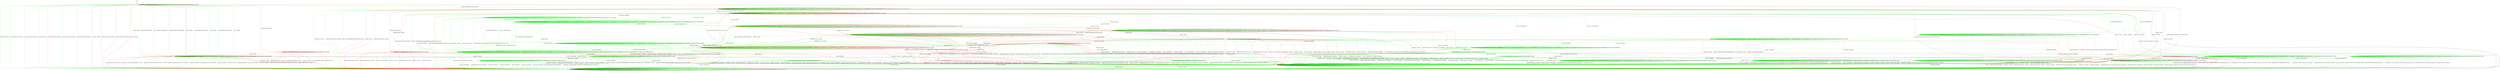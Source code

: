 digraph "" {
	graph ["Incoming time"=0.13871335983276367,
		"Outgoing time"=0.15601158142089844,
		Output="{'States': 36, 'Transitions': 837, 'Filename': '../results/ssh/DropBear-OpenSSH-msat-5.dot'}",
		Reference="{'States': 18, 'Transitions': 222, 'Filename': '../subjects/ssh/DropBear.dot'}",
		Solver=msat,
		Updated="{'States': 32, 'Transitions': 683, 'Filename': '../subjects/ssh/OpenSSH.dot'}",
		"f-measure"=0.15027624309392265,
		precision=0.09956076134699854,
		recall=0.3063063063063063
	];
	a -> a	[key=0,
		label="CH_REQUEST_PTY / CH_NONE"];
	a -> a	[key=1,
		label="CH_DATA / CH_NONE"];
	a -> a	[key=2,
		label="CH_CLOSE / CH_NONE"];
	a -> a	[key=3,
		label="CH_EOF / CH_NONE"];
	a -> a	[key=4,
		color=green,
		label="CH_WINDOW_ADJUST / CH_NONE"];
	a -> a	[key=5,
		color=green,
		label="CH_EXTENDED_DATA / CH_NONE"];
	a -> g	[key=0,
		color=green,
		label="REKEY / KEXINIT|KEX31+NEWKEYS|NO_RESP"];
	a -> h	[key=0,
		label="KEXINIT / KEXINIT"];
	a -> h	[key=1,
		color=green,
		label="SERVICE_REQUEST_AUTH / KEXINIT"];
	a -> h	[key=2,
		color=green,
		label="DEBUG / KEXINIT"];
	a -> h	[key=3,
		color=green,
		label="SERVICE_REQUEST_CONN / KEXINIT"];
	a -> h	[key=4,
		color=green,
		label="KEX30 / KEXINIT"];
	a -> h	[key=5,
		color=green,
		label="IGNORE / KEXINIT"];
	a -> h	[key=6,
		color=green,
		label="UNIMPLEMENTED / KEXINIT"];
	a -> h	[key=7,
		color=red,
		label="KEX30 / KEXINIT+UNIMPLEMENTED"];
	a -> h	[key=8,
		color=red,
		label="NEWKEYS / KEXINIT+UNIMPLEMENTED"];
	a -> j	[key=0,
		color=green,
		label="CH_OPEN / KEXINIT+DISCONNECT"];
	a -> j	[key=1,
		color=red,
		label="CH_OPEN / KEXINIT"];
	a -> m	[key=0,
		color=green,
		label="DISCONNECT / KEXINIT"];
	a -> m	[key=1,
		color=green,
		label="UA_PK_OK / KEXINIT+DISCONNECT"];
	a -> m	[key=2,
		color=green,
		label="UA_NONE / KEXINIT+DISCONNECT"];
	a -> m	[key=3,
		color=green,
		label="NEWKEYS / KEXINIT"];
	a -> m	[key=4,
		color=green,
		label="UA_PK_NOK / KEXINIT+DISCONNECT"];
	a -> m	[key=5,
		color=green,
		label="UA_PW_OK / KEXINIT+DISCONNECT"];
	a -> m	[key=6,
		color=green,
		label="UA_PW_NOK / KEXINIT+DISCONNECT"];
	a -> m	[key=7,
		color=red,
		label="UA_PK_NOK / KEXINIT"];
	a -> m	[key=8,
		color=red,
		label="SERVICE_REQUEST_AUTH / KEXINIT"];
	a -> m	[key=9,
		color=red,
		label="SERVICE_REQUEST_CONN / KEXINIT"];
	a -> m	[key=10,
		color=red,
		label="UA_PK_OK / KEXINIT"];
	gg	[color=red];
	a -> gg	[key=0,
		color=red,
		label="KEXINIT_PROCEED / KEXINIT"];
	b -> b	[key=0,
		label="CH_OPEN / CH_MAX"];
	b -> b	[key=1,
		label="CH_DATA / NO_RESP"];
	b -> b	[key=2,
		color=green,
		label="SERVICE_REQUEST_AUTH / UNIMPLEMENTED"];
	b -> b	[key=3,
		color=green,
		label="CH_WINDOW_ADJUST / NO_RESP"];
	b -> b	[key=4,
		color=green,
		label="DEBUG / NO_RESP"];
	b -> b	[key=5,
		color=green,
		label="UA_PK_OK / UNIMPLEMENTED"];
	b -> b	[key=6,
		color=green,
		label="SERVICE_REQUEST_CONN / UNIMPLEMENTED"];
	b -> b	[key=7,
		color=green,
		label="UA_NONE / UNIMPLEMENTED"];
	b -> b	[key=8,
		color=green,
		label="CH_EXTENDED_DATA / NO_RESP"];
	b -> b	[key=9,
		color=green,
		label="UA_PK_NOK / UNIMPLEMENTED"];
	b -> b	[key=10,
		color=green,
		label="KEX30 / UNIMPLEMENTED"];
	b -> b	[key=11,
		color=green,
		label="IGNORE / NO_RESP"];
	b -> b	[key=12,
		color=green,
		label="CH_EOF / NO_RESP"];
	b -> b	[key=13,
		color=green,
		label="UNIMPLEMENTED / NO_RESP"];
	b -> b	[key=14,
		color=green,
		label="UA_PW_OK / UNIMPLEMENTED"];
	b -> b	[key=15,
		color=green,
		label="UA_PW_NOK / UNIMPLEMENTED"];
	b -> b	[key=16,
		color=red,
		label="UA_PK_NOK / NO_RESP"];
	b -> b	[key=17,
		color=red,
		label="SERVICE_REQUEST_AUTH / SERVICE_ACCEPT"];
	b -> b	[key=18,
		color=red,
		label="SERVICE_REQUEST_CONN / SERVICE_ACCEPT"];
	b -> b	[key=19,
		color=red,
		label="UA_PK_OK / NO_RESP"];
	b -> d	[key=0,
		color=green,
		label="REKEY / KEXINIT|KEX31+NEWKEYS|NO_RESP"];
	b -> d	[key=1,
		color=red,
		label="CH_EOF / CH_EOF"];
	b -> i	[key=0,
		label="KEXINIT / KEXINIT"];
	b -> j	[key=0,
		label="NEWKEYS / NO_CONN"];
	b -> j	[key=1,
		color=green,
		label="DISCONNECT / NO_CONN"];
	b -> j	[key=2,
		color=green,
		label="CH_REQUEST_PTY / DISCONNECT"];
	b -> j	[key=3,
		color=red,
		label="KEX30 / NO_CONN"];
	b -> j	[key=4,
		color=red,
		label="CH_REQUEST_PTY / NO_CONN"];
	b -> n	[key=0,
		color=red,
		label="CH_CLOSE / CH_EOF"];
	p	[color=green];
	b -> p	[key=0,
		color=green,
		label="CH_CLOSE / CH_CLOSE"];
	jj	[color=red];
	b -> jj	[key=0,
		color=red,
		label="KEXINIT_PROCEED / KEXINIT"];
	c -> b	[key=0,
		color=red,
		label="CH_REQUEST_PTY / CH_SUCCESS"];
	c -> c	[key=0,
		label="CH_OPEN / CH_MAX"];
	c -> c	[key=1,
		label="CH_DATA / NO_RESP"];
	c -> c	[key=2,
		color=green,
		label="SERVICE_REQUEST_AUTH / NO_RESP"];
	c -> c	[key=3,
		color=green,
		label="CH_WINDOW_ADJUST / NO_RESP"];
	c -> c	[key=4,
		color=green,
		label="DEBUG / NO_RESP"];
	c -> c	[key=5,
		color=green,
		label="UA_PK_OK / UNIMPLEMENTED"];
	c -> c	[key=6,
		color=green,
		label="SERVICE_REQUEST_CONN / NO_RESP"];
	c -> c	[key=7,
		color=green,
		label="UA_NONE / UNIMPLEMENTED"];
	c -> c	[key=8,
		color=green,
		label="CH_EXTENDED_DATA / NO_RESP"];
	c -> c	[key=9,
		color=green,
		label="UA_PK_NOK / UNIMPLEMENTED"];
	c -> c	[key=10,
		color=green,
		label="KEX30 / NO_RESP"];
	c -> c	[key=11,
		color=green,
		label="IGNORE / NO_RESP"];
	c -> c	[key=12,
		color=green,
		label="CH_EOF / NO_RESP"];
	c -> c	[key=13,
		color=green,
		label="UNIMPLEMENTED / NO_RESP"];
	c -> c	[key=14,
		color=green,
		label="UA_PW_OK / UNIMPLEMENTED"];
	c -> c	[key=15,
		color=green,
		label="UA_PW_NOK / UNIMPLEMENTED"];
	c -> c	[key=16,
		color=green,
		label="REKEY / KEXINIT|KEX31+NEWKEYS|NO_RESP"];
	c -> c	[key=17,
		color=red,
		label="UA_PK_NOK / NO_RESP"];
	c -> c	[key=18,
		color=red,
		label="SERVICE_REQUEST_AUTH / SERVICE_ACCEPT"];
	c -> c	[key=19,
		color=red,
		label="SERVICE_REQUEST_CONN / SERVICE_ACCEPT"];
	c -> c	[key=20,
		color=red,
		label="UA_PK_OK / NO_RESP"];
	c -> d	[key=0,
		color=green,
		label="CH_REQUEST_PTY / CH_SUCCESS"];
	c -> f	[key=0,
		color=red,
		label="CH_EOF / CH_EOF"];
	c -> i	[key=0,
		color=red,
		label="KEXINIT / KEXINIT"];
	c -> j	[key=0,
		label="NEWKEYS / NO_CONN"];
	c -> j	[key=1,
		color=green,
		label="DISCONNECT / NO_CONN"];
	c -> j	[key=2,
		color=red,
		label="KEX30 / NO_CONN"];
	c -> n	[key=0,
		color=red,
		label="CH_CLOSE / CH_EOF"];
	v	[color=green];
	c -> v	[key=0,
		color=green,
		label="CH_CLOSE / CH_CLOSE"];
	bb	[color=green];
	c -> bb	[key=0,
		color=green,
		label="KEXINIT / KEXINIT"];
	c -> jj	[key=0,
		color=red,
		label="KEXINIT_PROCEED / KEXINIT"];
	d -> d	[key=0,
		label="CH_OPEN / CH_MAX"];
	d -> d	[key=1,
		label="CH_EOF / NO_RESP"];
	d -> d	[key=2,
		color=green,
		label="SERVICE_REQUEST_AUTH / NO_RESP"];
	d -> d	[key=3,
		color=green,
		label="CH_WINDOW_ADJUST / NO_RESP"];
	d -> d	[key=4,
		color=green,
		label="DEBUG / NO_RESP"];
	d -> d	[key=5,
		color=green,
		label="UA_PK_OK / UNIMPLEMENTED"];
	d -> d	[key=6,
		color=green,
		label="SERVICE_REQUEST_CONN / NO_RESP"];
	d -> d	[key=7,
		color=green,
		label="UA_NONE / UNIMPLEMENTED"];
	d -> d	[key=8,
		color=green,
		label="CH_EXTENDED_DATA / NO_RESP"];
	d -> d	[key=9,
		color=green,
		label="UA_PK_NOK / UNIMPLEMENTED"];
	d -> d	[key=10,
		color=green,
		label="KEX30 / NO_RESP"];
	d -> d	[key=11,
		color=green,
		label="IGNORE / NO_RESP"];
	d -> d	[key=12,
		color=green,
		label="CH_DATA / NO_RESP"];
	d -> d	[key=13,
		color=green,
		label="UNIMPLEMENTED / NO_RESP"];
	d -> d	[key=14,
		color=green,
		label="UA_PW_OK / UNIMPLEMENTED"];
	d -> d	[key=15,
		color=green,
		label="UA_PW_NOK / UNIMPLEMENTED"];
	d -> d	[key=16,
		color=green,
		label="REKEY / KEXINIT|KEX31+NEWKEYS|NO_RESP"];
	d -> d	[key=17,
		color=red,
		label="UA_PK_NOK / NO_RESP"];
	d -> d	[key=18,
		color=red,
		label="SERVICE_REQUEST_AUTH / SERVICE_ACCEPT"];
	d -> d	[key=19,
		color=red,
		label="SERVICE_REQUEST_CONN / SERVICE_ACCEPT"];
	d -> d	[key=20,
		color=red,
		label="UA_PK_OK / NO_RESP"];
	d -> i	[key=0,
		label="KEXINIT / KEXINIT"];
	d -> j	[key=0,
		label="NEWKEYS / NO_CONN"];
	d -> j	[key=1,
		color=green,
		label="DISCONNECT / NO_CONN"];
	d -> j	[key=2,
		color=green,
		label="CH_REQUEST_PTY / DISCONNECT"];
	d -> j	[key=3,
		color=red,
		label="KEX30 / NO_CONN"];
	d -> j	[key=4,
		color=red,
		label="CH_REQUEST_PTY / NO_CONN"];
	d -> j	[key=5,
		color=red,
		label="CH_DATA / NO_CONN"];
	d -> n	[key=0,
		color=red,
		label="CH_CLOSE / NO_RESP"];
	d -> v	[key=0,
		color=green,
		label="CH_CLOSE / CH_CLOSE"];
	d -> jj	[key=0,
		color=red,
		label="KEXINIT_PROCEED / KEXINIT"];
	e -> c	[key=0,
		label="NEWKEYS / NO_RESP"];
	e -> e	[key=0,
		label="CH_OPEN / CH_MAX"];
	e -> e	[key=1,
		color=green,
		label="DEBUG / NO_RESP"];
	e -> e	[key=2,
		color=green,
		label="IGNORE / NO_RESP"];
	e -> e	[key=3,
		color=green,
		label="UNIMPLEMENTED / NO_RESP"];
	e -> e	[key=4,
		color=red,
		label="KEX30 / UNIMPLEMENTED"];
	e -> j	[key=0,
		color=green,
		label="DISCONNECT / NO_CONN"];
	e -> j	[key=1,
		color=green,
		label="KEXINIT / DISCONNECT"];
	e -> j	[key=2,
		color=green,
		label="SERVICE_REQUEST_AUTH / DISCONNECT"];
	e -> j	[key=3,
		color=green,
		label="CH_WINDOW_ADJUST / DISCONNECT"];
	e -> j	[key=4,
		color=green,
		label="UA_PK_OK / DISCONNECT"];
	e -> j	[key=5,
		color=green,
		label="SERVICE_REQUEST_CONN / DISCONNECT"];
	e -> j	[key=6,
		color=green,
		label="UA_NONE / DISCONNECT"];
	e -> j	[key=7,
		color=green,
		label="CH_EXTENDED_DATA / DISCONNECT"];
	e -> j	[key=8,
		color=green,
		label="UA_PK_NOK / DISCONNECT"];
	e -> j	[key=9,
		color=green,
		label="CH_REQUEST_PTY / DISCONNECT"];
	e -> j	[key=10,
		color=green,
		label="KEX30 / DISCONNECT"];
	e -> j	[key=11,
		color=green,
		label="CH_EOF / DISCONNECT"];
	e -> j	[key=12,
		color=green,
		label="CH_DATA / DISCONNECT"];
	e -> j	[key=13,
		color=green,
		label="UA_PW_OK / DISCONNECT"];
	e -> j	[key=14,
		color=green,
		label="UA_PW_NOK / DISCONNECT"];
	e -> j	[key=15,
		color=green,
		label="REKEY / DISCONNECT|NO_CONN|NO_CONN"];
	e -> j	[key=16,
		color=red,
		label="UA_PK_NOK / NO_CONN"];
	e -> j	[key=17,
		color=red,
		label="SERVICE_REQUEST_AUTH / NO_CONN"];
	e -> j	[key=18,
		color=red,
		label="SERVICE_REQUEST_CONN / NO_CONN"];
	e -> j	[key=19,
		color=red,
		label="CH_REQUEST_PTY / NO_CONN"];
	e -> j	[key=20,
		color=red,
		label="CH_DATA / NO_CONN"];
	e -> j	[key=21,
		color=red,
		label="UA_PK_OK / NO_CONN"];
	e -> j	[key=22,
		color=red,
		label="KEXINIT_PROCEED / NO_CONN"];
	e -> j	[key=23,
		color=red,
		label="KEXINIT / NO_CONN"];
	e -> j	[key=24,
		color=red,
		label="CH_EOF / NO_CONN"];
	e -> m	[key=0,
		color=green,
		label="CH_CLOSE / DISCONNECT"];
	e -> m	[key=1,
		color=red,
		label="CH_CLOSE / NO_CONN"];
	f -> b	[key=0,
		color=green,
		label="CH_REQUEST_PTY / CH_SUCCESS"];
	f -> c	[key=0,
		color=green,
		label="REKEY / KEXINIT|KEX31+NEWKEYS|NO_RESP"];
	f -> d	[key=0,
		color=red,
		label="CH_REQUEST_PTY / CH_SUCCESS"];
	f -> f	[key=0,
		label="CH_OPEN / CH_MAX"];
	f -> f	[key=1,
		label="CH_EOF / NO_RESP"];
	f -> f	[key=2,
		color=green,
		label="SERVICE_REQUEST_AUTH / UNIMPLEMENTED"];
	f -> f	[key=3,
		color=green,
		label="CH_WINDOW_ADJUST / NO_RESP"];
	f -> f	[key=4,
		color=green,
		label="DEBUG / NO_RESP"];
	f -> f	[key=5,
		color=green,
		label="UA_PK_OK / UNIMPLEMENTED"];
	f -> f	[key=6,
		color=green,
		label="SERVICE_REQUEST_CONN / UNIMPLEMENTED"];
	f -> f	[key=7,
		color=green,
		label="UA_NONE / UNIMPLEMENTED"];
	f -> f	[key=8,
		color=green,
		label="CH_EXTENDED_DATA / NO_RESP"];
	f -> f	[key=9,
		color=green,
		label="UA_PK_NOK / UNIMPLEMENTED"];
	f -> f	[key=10,
		color=green,
		label="KEX30 / UNIMPLEMENTED"];
	f -> f	[key=11,
		color=green,
		label="IGNORE / NO_RESP"];
	f -> f	[key=12,
		color=green,
		label="CH_DATA / NO_RESP"];
	f -> f	[key=13,
		color=green,
		label="UNIMPLEMENTED / NO_RESP"];
	f -> f	[key=14,
		color=green,
		label="UA_PW_OK / UNIMPLEMENTED"];
	f -> f	[key=15,
		color=green,
		label="UA_PW_NOK / UNIMPLEMENTED"];
	f -> f	[key=16,
		color=red,
		label="UA_PK_NOK / NO_RESP"];
	f -> f	[key=17,
		color=red,
		label="SERVICE_REQUEST_AUTH / SERVICE_ACCEPT"];
	f -> f	[key=18,
		color=red,
		label="SERVICE_REQUEST_CONN / SERVICE_ACCEPT"];
	f -> f	[key=19,
		color=red,
		label="UA_PK_OK / NO_RESP"];
	f -> i	[key=0,
		color=red,
		label="KEXINIT / KEXINIT"];
	f -> j	[key=0,
		label="NEWKEYS / NO_CONN"];
	f -> j	[key=1,
		color=green,
		label="DISCONNECT / NO_CONN"];
	f -> j	[key=2,
		color=red,
		label="KEX30 / NO_CONN"];
	f -> j	[key=3,
		color=red,
		label="CH_DATA / NO_CONN"];
	f -> n	[key=0,
		color=red,
		label="CH_CLOSE / NO_RESP"];
	f -> p	[key=0,
		color=green,
		label="CH_CLOSE / CH_CLOSE"];
	f -> bb	[key=0,
		color=green,
		label="KEXINIT / KEXINIT"];
	f -> jj	[key=0,
		color=red,
		label="KEXINIT_PROCEED / KEXINIT"];
	g -> g	[key=0,
		label="CH_REQUEST_PTY / CH_NONE"];
	g -> g	[key=1,
		label="CH_DATA / CH_NONE"];
	g -> g	[key=2,
		label="CH_CLOSE / CH_NONE"];
	g -> g	[key=3,
		label="CH_EOF / CH_NONE"];
	g -> g	[key=4,
		color=green,
		label="KEXINIT / UNIMPLEMENTED"];
	g -> g	[key=5,
		color=green,
		label="CH_WINDOW_ADJUST / CH_NONE"];
	g -> g	[key=6,
		color=green,
		label="DEBUG / NO_RESP"];
	g -> g	[key=7,
		color=green,
		label="UA_PK_OK / UNIMPLEMENTED"];
	g -> g	[key=8,
		color=green,
		label="UA_NONE / UNIMPLEMENTED"];
	g -> g	[key=9,
		color=green,
		label="CH_EXTENDED_DATA / CH_NONE"];
	g -> g	[key=10,
		color=green,
		label="UA_PK_NOK / UNIMPLEMENTED"];
	g -> g	[key=11,
		color=green,
		label="KEX30 / UNIMPLEMENTED"];
	g -> g	[key=12,
		color=green,
		label="IGNORE / NO_RESP"];
	g -> g	[key=13,
		color=green,
		label="UNIMPLEMENTED / NO_RESP"];
	g -> g	[key=14,
		color=green,
		label="UA_PW_OK / UNIMPLEMENTED"];
	g -> g	[key=15,
		color=green,
		label="UA_PW_NOK / UNIMPLEMENTED"];
	g -> g	[key=16,
		color=red,
		label="UA_PK_NOK / UA_FAILURE"];
	g -> g	[key=17,
		color=red,
		label="SERVICE_REQUEST_AUTH / SERVICE_ACCEPT"];
	g -> j	[key=0,
		color=red,
		label="CH_OPEN / NO_CONN"];
	g -> m	[key=0,
		label="NEWKEYS / NO_CONN"];
	g -> m	[key=1,
		color=green,
		label="DISCONNECT / NO_CONN"];
	g -> m	[key=2,
		color=green,
		label="SERVICE_REQUEST_CONN / DISCONNECT"];
	g -> m	[key=3,
		color=green,
		label="REKEY / UNIMPLEMENTED|UNIMPLEMENTED|NO_CONN"];
	g -> m	[key=4,
		color=red,
		label="KEX30 / NO_CONN"];
	g -> m	[key=5,
		color=red,
		label="SERVICE_REQUEST_CONN / NO_CONN"];
	g -> n	[key=0,
		color=green,
		label="SERVICE_REQUEST_AUTH / SERVICE_ACCEPT"];
	g -> n	[key=1,
		color=red,
		label="UA_PK_OK / UA_SUCCESS"];
	o	[color=green];
	g -> o	[key=0,
		color=green,
		label="CH_OPEN / UNIMPLEMENTED"];
	hh	[color=red];
	g -> hh	[key=0,
		color=red,
		label="KEXINIT_PROCEED / KEXINIT"];
	ii	[color=red];
	g -> ii	[key=0,
		color=red,
		label="KEXINIT / KEXINIT"];
	h -> h	[key=0,
		label="CH_REQUEST_PTY / CH_NONE"];
	h -> h	[key=1,
		label="CH_DATA / CH_NONE"];
	h -> h	[key=2,
		label="CH_CLOSE / CH_NONE"];
	h -> h	[key=3,
		label="CH_EOF / CH_NONE"];
	h -> h	[key=4,
		color=green,
		label="CH_WINDOW_ADJUST / CH_NONE"];
	h -> h	[key=5,
		color=green,
		label="DEBUG / NO_RESP"];
	h -> h	[key=6,
		color=green,
		label="CH_EXTENDED_DATA / CH_NONE"];
	h -> h	[key=7,
		color=green,
		label="IGNORE / NO_RESP"];
	h -> h	[key=8,
		color=green,
		label="UNIMPLEMENTED / NO_RESP"];
	h -> h	[key=9,
		color=red,
		label="NEWKEYS / UNIMPLEMENTED"];
	h -> j	[key=0,
		color=green,
		label="CH_OPEN / DISCONNECT"];
	h -> j	[key=1,
		color=red,
		label="CH_OPEN / NO_CONN"];
	h -> l	[key=0,
		label="KEX30 / KEX31+NEWKEYS"];
	h -> m	[key=0,
		color=green,
		label="DISCONNECT / NO_CONN"];
	h -> m	[key=1,
		color=green,
		label="KEXINIT / DISCONNECT"];
	h -> m	[key=2,
		color=green,
		label="SERVICE_REQUEST_AUTH / DISCONNECT"];
	h -> m	[key=3,
		color=green,
		label="UA_PK_OK / DISCONNECT"];
	h -> m	[key=4,
		color=green,
		label="SERVICE_REQUEST_CONN / DISCONNECT"];
	h -> m	[key=5,
		color=green,
		label="UA_NONE / DISCONNECT"];
	h -> m	[key=6,
		color=green,
		label="NEWKEYS / NO_CONN"];
	h -> m	[key=7,
		color=green,
		label="UA_PK_NOK / DISCONNECT"];
	h -> m	[key=8,
		color=green,
		label="UA_PW_OK / DISCONNECT"];
	h -> m	[key=9,
		color=green,
		label="UA_PW_NOK / DISCONNECT"];
	h -> m	[key=10,
		color=green,
		label="REKEY / DISCONNECT|NO_CONN|NO_CONN"];
	h -> m	[key=11,
		color=red,
		label="UA_PK_NOK / NO_CONN"];
	h -> m	[key=12,
		color=red,
		label="SERVICE_REQUEST_AUTH / NO_CONN"];
	h -> m	[key=13,
		color=red,
		label="SERVICE_REQUEST_CONN / NO_CONN"];
	h -> m	[key=14,
		color=red,
		label="UA_PK_OK / NO_CONN"];
	h -> m	[key=15,
		color=red,
		label="KEXINIT_PROCEED / NO_CONN"];
	h -> m	[key=16,
		color=red,
		label="KEXINIT / NO_CONN"];
	i -> e	[key=0,
		color=red,
		label="KEX30 / KEX31+NEWKEYS"];
	i -> i	[key=0,
		label="CH_OPEN / CH_MAX"];
	i -> i	[key=1,
		color=green,
		label="DEBUG / NO_RESP"];
	i -> i	[key=2,
		color=green,
		label="IGNORE / NO_RESP"];
	i -> i	[key=3,
		color=green,
		label="UNIMPLEMENTED / NO_RESP"];
	i -> j	[key=0,
		color=green,
		label="DISCONNECT / NO_CONN"];
	i -> j	[key=1,
		color=green,
		label="KEXINIT / DISCONNECT"];
	i -> j	[key=2,
		color=green,
		label="SERVICE_REQUEST_AUTH / DISCONNECT"];
	i -> j	[key=3,
		color=green,
		label="CH_WINDOW_ADJUST / DISCONNECT"];
	i -> j	[key=4,
		color=green,
		label="UA_PK_OK / DISCONNECT"];
	i -> j	[key=5,
		color=green,
		label="SERVICE_REQUEST_CONN / DISCONNECT"];
	i -> j	[key=6,
		color=green,
		label="UA_NONE / DISCONNECT"];
	i -> j	[key=7,
		color=green,
		label="CH_EXTENDED_DATA / DISCONNECT"];
	i -> j	[key=8,
		color=green,
		label="NEWKEYS / NO_CONN"];
	i -> j	[key=9,
		color=green,
		label="UA_PK_NOK / DISCONNECT"];
	i -> j	[key=10,
		color=green,
		label="CH_REQUEST_PTY / DISCONNECT"];
	i -> j	[key=11,
		color=green,
		label="CH_EOF / DISCONNECT"];
	i -> j	[key=12,
		color=green,
		label="CH_DATA / DISCONNECT"];
	i -> j	[key=13,
		color=green,
		label="UA_PW_OK / DISCONNECT"];
	i -> j	[key=14,
		color=green,
		label="UA_PW_NOK / DISCONNECT"];
	i -> j	[key=15,
		color=green,
		label="REKEY / DISCONNECT|NO_CONN|NO_CONN"];
	i -> j	[key=16,
		color=red,
		label="UA_PK_NOK / NO_CONN"];
	i -> j	[key=17,
		color=red,
		label="SERVICE_REQUEST_AUTH / NO_CONN"];
	i -> j	[key=18,
		color=red,
		label="SERVICE_REQUEST_CONN / NO_CONN"];
	i -> j	[key=19,
		color=red,
		label="NEWKEYS / UNIMPLEMENTED"];
	i -> j	[key=20,
		color=red,
		label="CH_REQUEST_PTY / NO_CONN"];
	i -> j	[key=21,
		color=red,
		label="CH_DATA / NO_CONN"];
	i -> j	[key=22,
		color=red,
		label="UA_PK_OK / NO_CONN"];
	i -> j	[key=23,
		color=red,
		label="KEXINIT_PROCEED / NO_CONN"];
	i -> j	[key=24,
		color=red,
		label="KEXINIT / NO_CONN"];
	i -> j	[key=25,
		color=red,
		label="CH_EOF / NO_CONN"];
	i -> m	[key=0,
		color=green,
		label="CH_CLOSE / DISCONNECT"];
	i -> m	[key=1,
		color=red,
		label="CH_CLOSE / NO_CONN"];
	ff	[color=green];
	i -> ff	[key=0,
		color=green,
		label="KEX30 / KEX31+NEWKEYS"];
	j -> j	[key=0,
		label="UA_PK_NOK / NO_CONN"];
	j -> j	[key=1,
		label="KEX30 / NO_CONN"];
	j -> j	[key=2,
		label="SERVICE_REQUEST_AUTH / NO_CONN"];
	j -> j	[key=3,
		label="SERVICE_REQUEST_CONN / NO_CONN"];
	j -> j	[key=4,
		label="NEWKEYS / NO_CONN"];
	j -> j	[key=5,
		label="CH_REQUEST_PTY / NO_CONN"];
	j -> j	[key=6,
		label="CH_OPEN / CH_MAX"];
	j -> j	[key=7,
		label="CH_DATA / NO_CONN"];
	j -> j	[key=8,
		label="UA_PK_OK / NO_CONN"];
	j -> j	[key=9,
		label="KEXINIT / NO_CONN"];
	j -> j	[key=10,
		label="CH_EOF / NO_CONN"];
	j -> j	[key=11,
		color=green,
		label="DISCONNECT / NO_CONN"];
	j -> j	[key=12,
		color=green,
		label="CH_WINDOW_ADJUST / NO_CONN"];
	j -> j	[key=13,
		color=green,
		label="DEBUG / NO_CONN"];
	j -> j	[key=14,
		color=green,
		label="UA_NONE / NO_CONN"];
	j -> j	[key=15,
		color=green,
		label="CH_EXTENDED_DATA / NO_CONN"];
	j -> j	[key=16,
		color=green,
		label="IGNORE / NO_CONN"];
	j -> j	[key=17,
		color=green,
		label="UNIMPLEMENTED / NO_CONN"];
	j -> j	[key=18,
		color=green,
		label="UA_PW_OK / NO_CONN"];
	j -> j	[key=19,
		color=green,
		label="UA_PW_NOK / NO_CONN"];
	j -> j	[key=20,
		color=green,
		label="REKEY / NO_CONN|NO_CONN|NO_CONN"];
	j -> j	[key=21,
		color=red,
		label="KEXINIT_PROCEED / NO_CONN"];
	j -> m	[key=0,
		label="CH_CLOSE / NO_CONN"];
	k -> a	[key=0];
	l -> g	[key=0,
		label="NEWKEYS / NO_RESP"];
	l -> j	[key=0,
		color=green,
		label="CH_OPEN / DISCONNECT"];
	l -> j	[key=1,
		color=red,
		label="CH_OPEN / NO_CONN"];
	l -> l	[key=0,
		label="CH_REQUEST_PTY / CH_NONE"];
	l -> l	[key=1,
		label="CH_DATA / CH_NONE"];
	l -> l	[key=2,
		label="CH_CLOSE / CH_NONE"];
	l -> l	[key=3,
		label="CH_EOF / CH_NONE"];
	l -> l	[key=4,
		color=green,
		label="CH_WINDOW_ADJUST / CH_NONE"];
	l -> l	[key=5,
		color=green,
		label="DEBUG / NO_RESP"];
	l -> l	[key=6,
		color=green,
		label="CH_EXTENDED_DATA / CH_NONE"];
	l -> l	[key=7,
		color=green,
		label="IGNORE / NO_RESP"];
	l -> l	[key=8,
		color=green,
		label="UNIMPLEMENTED / NO_RESP"];
	l -> l	[key=9,
		color=red,
		label="KEX30 / UNIMPLEMENTED"];
	l -> m	[key=0,
		color=green,
		label="DISCONNECT / NO_CONN"];
	l -> m	[key=1,
		color=green,
		label="KEXINIT / DISCONNECT"];
	l -> m	[key=2,
		color=green,
		label="SERVICE_REQUEST_AUTH / DISCONNECT"];
	l -> m	[key=3,
		color=green,
		label="UA_PK_OK / DISCONNECT"];
	l -> m	[key=4,
		color=green,
		label="SERVICE_REQUEST_CONN / DISCONNECT"];
	l -> m	[key=5,
		color=green,
		label="UA_NONE / DISCONNECT"];
	l -> m	[key=6,
		color=green,
		label="UA_PK_NOK / DISCONNECT"];
	l -> m	[key=7,
		color=green,
		label="KEX30 / DISCONNECT"];
	l -> m	[key=8,
		color=green,
		label="UA_PW_OK / DISCONNECT"];
	l -> m	[key=9,
		color=green,
		label="UA_PW_NOK / DISCONNECT"];
	l -> m	[key=10,
		color=green,
		label="REKEY / DISCONNECT|NO_CONN|NO_CONN"];
	l -> m	[key=11,
		color=red,
		label="UA_PK_NOK / NO_CONN"];
	l -> m	[key=12,
		color=red,
		label="SERVICE_REQUEST_AUTH / NO_CONN"];
	l -> m	[key=13,
		color=red,
		label="SERVICE_REQUEST_CONN / NO_CONN"];
	l -> m	[key=14,
		color=red,
		label="UA_PK_OK / NO_CONN"];
	l -> m	[key=15,
		color=red,
		label="KEXINIT_PROCEED / NO_CONN"];
	l -> m	[key=16,
		color=red,
		label="KEXINIT / NO_CONN"];
	m -> j	[key=0,
		label="CH_OPEN / NO_CONN"];
	m -> m	[key=0,
		label="UA_PK_NOK / NO_CONN"];
	m -> m	[key=1,
		label="KEX30 / NO_CONN"];
	m -> m	[key=2,
		label="SERVICE_REQUEST_AUTH / NO_CONN"];
	m -> m	[key=3,
		label="SERVICE_REQUEST_CONN / NO_CONN"];
	m -> m	[key=4,
		label="NEWKEYS / NO_CONN"];
	m -> m	[key=5,
		label="CH_REQUEST_PTY / CH_NONE"];
	m -> m	[key=6,
		label="CH_DATA / CH_NONE"];
	m -> m	[key=7,
		label="UA_PK_OK / NO_CONN"];
	m -> m	[key=8,
		label="CH_CLOSE / CH_NONE"];
	m -> m	[key=9,
		label="KEXINIT / NO_CONN"];
	m -> m	[key=10,
		label="CH_EOF / CH_NONE"];
	m -> m	[key=11,
		color=green,
		label="DISCONNECT / NO_CONN"];
	m -> m	[key=12,
		color=green,
		label="CH_WINDOW_ADJUST / CH_NONE"];
	m -> m	[key=13,
		color=green,
		label="DEBUG / NO_CONN"];
	m -> m	[key=14,
		color=green,
		label="UA_NONE / NO_CONN"];
	m -> m	[key=15,
		color=green,
		label="CH_EXTENDED_DATA / CH_NONE"];
	m -> m	[key=16,
		color=green,
		label="IGNORE / NO_CONN"];
	m -> m	[key=17,
		color=green,
		label="UNIMPLEMENTED / NO_CONN"];
	m -> m	[key=18,
		color=green,
		label="UA_PW_OK / NO_CONN"];
	m -> m	[key=19,
		color=green,
		label="UA_PW_NOK / NO_CONN"];
	m -> m	[key=20,
		color=green,
		label="REKEY / NO_CONN|NO_CONN|NO_CONN"];
	m -> m	[key=21,
		color=red,
		label="KEXINIT_PROCEED / NO_CONN"];
	n -> c	[key=0,
		color=red,
		label="CH_OPEN / CH_OPEN_SUCCESS"];
	n -> m	[key=0,
		label="NEWKEYS / NO_CONN"];
	n -> m	[key=1,
		color=green,
		label="DISCONNECT / NO_CONN"];
	n -> m	[key=2,
		color=green,
		label="SERVICE_REQUEST_CONN / DISCONNECT"];
	n -> m	[key=3,
		color=green,
		label="REKEY / UNIMPLEMENTED|UNIMPLEMENTED|NO_CONN"];
	n -> m	[key=4,
		color=red,
		label="KEX30 / NO_CONN"];
	n -> n	[key=0,
		label="SERVICE_REQUEST_AUTH / SERVICE_ACCEPT"];
	n -> n	[key=1,
		label="CH_REQUEST_PTY / CH_NONE"];
	n -> n	[key=2,
		label="CH_DATA / CH_NONE"];
	n -> n	[key=3,
		label="CH_CLOSE / CH_NONE"];
	n -> n	[key=4,
		label="CH_EOF / CH_NONE"];
	n -> n	[key=5,
		color=green,
		label="KEXINIT / UNIMPLEMENTED"];
	n -> n	[key=6,
		color=green,
		label="CH_WINDOW_ADJUST / CH_NONE"];
	n -> n	[key=7,
		color=green,
		label="DEBUG / NO_RESP"];
	n -> n	[key=8,
		color=green,
		label="CH_EXTENDED_DATA / CH_NONE"];
	n -> n	[key=9,
		color=green,
		label="KEX30 / UNIMPLEMENTED"];
	n -> n	[key=10,
		color=green,
		label="IGNORE / NO_RESP"];
	n -> n	[key=11,
		color=green,
		label="UNIMPLEMENTED / NO_RESP"];
	n -> n	[key=12,
		color=red,
		label="UA_PK_NOK / NO_RESP"];
	n -> n	[key=13,
		color=red,
		label="SERVICE_REQUEST_CONN / SERVICE_ACCEPT"];
	n -> n	[key=14,
		color=red,
		label="UA_PK_OK / NO_RESP"];
	n -> p	[key=0,
		color=green,
		label="UA_PK_OK / UA_SUCCESS"];
	n -> p	[key=1,
		color=green,
		label="UA_PW_OK / UA_SUCCESS"];
	q	[color=green];
	n -> q	[key=0,
		color=green,
		label="UA_PW_NOK / UA_FAILURE"];
	r	[color=green];
	n -> r	[key=0,
		color=green,
		label="UA_NONE / UA_FAILURE"];
	s	[color=green];
	n -> s	[key=0,
		color=green,
		label="UA_PK_NOK / UA_FAILURE"];
	t	[color=green];
	n -> t	[key=0,
		color=green,
		label="CH_OPEN / UNIMPLEMENTED"];
	n -> hh	[key=0,
		color=red,
		label="KEXINIT_PROCEED / KEXINIT"];
	n -> ii	[key=0,
		color=red,
		label="KEXINIT / KEXINIT"];
	o -> g	[key=0,
		color=green,
		label="CH_CLOSE / UNIMPLEMENTED"];
	o -> j	[key=0,
		color=green,
		label="DISCONNECT / NO_CONN"];
	o -> j	[key=1,
		color=green,
		label="SERVICE_REQUEST_CONN / DISCONNECT"];
	o -> j	[key=2,
		color=green,
		label="NEWKEYS / NO_CONN"];
	o -> j	[key=3,
		color=green,
		label="REKEY / UNIMPLEMENTED|UNIMPLEMENTED|NO_CONN"];
	o -> o	[key=0,
		color=green,
		label="KEXINIT / UNIMPLEMENTED"];
	o -> o	[key=1,
		color=green,
		label="CH_WINDOW_ADJUST / UNIMPLEMENTED"];
	o -> o	[key=2,
		color=green,
		label="DEBUG / NO_RESP"];
	o -> o	[key=3,
		color=green,
		label="UA_PK_OK / UNIMPLEMENTED"];
	o -> o	[key=4,
		color=green,
		label="UA_NONE / UNIMPLEMENTED"];
	o -> o	[key=5,
		color=green,
		label="CH_EXTENDED_DATA / UNIMPLEMENTED"];
	o -> o	[key=6,
		color=green,
		label="UA_PK_NOK / UNIMPLEMENTED"];
	o -> o	[key=7,
		color=green,
		label="CH_OPEN / CH_MAX"];
	o -> o	[key=8,
		color=green,
		label="CH_REQUEST_PTY / UNIMPLEMENTED"];
	o -> o	[key=9,
		color=green,
		label="KEX30 / UNIMPLEMENTED"];
	o -> o	[key=10,
		color=green,
		label="IGNORE / NO_RESP"];
	o -> o	[key=11,
		color=green,
		label="CH_EOF / UNIMPLEMENTED"];
	o -> o	[key=12,
		color=green,
		label="CH_DATA / UNIMPLEMENTED"];
	o -> o	[key=13,
		color=green,
		label="UNIMPLEMENTED / NO_RESP"];
	o -> o	[key=14,
		color=green,
		label="UA_PW_OK / UNIMPLEMENTED"];
	o -> o	[key=15,
		color=green,
		label="UA_PW_NOK / UNIMPLEMENTED"];
	o -> t	[key=0,
		color=green,
		label="SERVICE_REQUEST_AUTH / SERVICE_ACCEPT"];
	p -> f	[key=0,
		color=green,
		label="CH_OPEN / CH_OPEN_SUCCESS"];
	p -> m	[key=0,
		color=green,
		label="DISCONNECT / NO_CONN"];
	p -> m	[key=1,
		color=green,
		label="NEWKEYS / NO_CONN"];
	p -> p	[key=0,
		color=green,
		label="SERVICE_REQUEST_AUTH / UNIMPLEMENTED"];
	p -> p	[key=1,
		color=green,
		label="CH_WINDOW_ADJUST / CH_NONE"];
	p -> p	[key=2,
		color=green,
		label="DEBUG / NO_RESP"];
	p -> p	[key=3,
		color=green,
		label="UA_PK_OK / UNIMPLEMENTED"];
	p -> p	[key=4,
		color=green,
		label="SERVICE_REQUEST_CONN / UNIMPLEMENTED"];
	p -> p	[key=5,
		color=green,
		label="UA_NONE / UNIMPLEMENTED"];
	p -> p	[key=6,
		color=green,
		label="CH_EXTENDED_DATA / CH_NONE"];
	p -> p	[key=7,
		color=green,
		label="UA_PK_NOK / UNIMPLEMENTED"];
	p -> p	[key=8,
		color=green,
		label="CH_CLOSE / CH_NONE"];
	p -> p	[key=9,
		color=green,
		label="CH_REQUEST_PTY / CH_NONE"];
	p -> p	[key=10,
		color=green,
		label="KEX30 / UNIMPLEMENTED"];
	p -> p	[key=11,
		color=green,
		label="IGNORE / NO_RESP"];
	p -> p	[key=12,
		color=green,
		label="CH_EOF / CH_NONE"];
	p -> p	[key=13,
		color=green,
		label="CH_DATA / CH_NONE"];
	p -> p	[key=14,
		color=green,
		label="UNIMPLEMENTED / NO_RESP"];
	p -> p	[key=15,
		color=green,
		label="UA_PW_OK / UNIMPLEMENTED"];
	p -> p	[key=16,
		color=green,
		label="UA_PW_NOK / UNIMPLEMENTED"];
	u	[color=green];
	p -> u	[key=0,
		color=green,
		label="KEXINIT / KEXINIT"];
	p -> v	[key=0,
		color=green,
		label="REKEY / KEXINIT|KEX31+NEWKEYS|NO_RESP"];
	q -> m	[key=0,
		color=green,
		label="DISCONNECT / NO_CONN"];
	q -> m	[key=1,
		color=green,
		label="UA_PK_OK / DISCONNECT"];
	q -> m	[key=2,
		color=green,
		label="SERVICE_REQUEST_CONN / DISCONNECT"];
	q -> m	[key=3,
		color=green,
		label="UA_NONE / DISCONNECT"];
	q -> m	[key=4,
		color=green,
		label="NEWKEYS / NO_CONN"];
	q -> m	[key=5,
		color=green,
		label="UA_PK_NOK / DISCONNECT"];
	q -> m	[key=6,
		color=green,
		label="REKEY / UNIMPLEMENTED|UNIMPLEMENTED|NO_CONN"];
	q -> p	[key=0,
		color=green,
		label="UA_PW_OK / UA_SUCCESS"];
	q -> q	[key=0,
		color=green,
		label="KEXINIT / UNIMPLEMENTED"];
	q -> q	[key=1,
		color=green,
		label="SERVICE_REQUEST_AUTH / SERVICE_ACCEPT"];
	q -> q	[key=2,
		color=green,
		label="CH_WINDOW_ADJUST / CH_NONE"];
	q -> q	[key=3,
		color=green,
		label="DEBUG / NO_RESP"];
	q -> q	[key=4,
		color=green,
		label="CH_EXTENDED_DATA / CH_NONE"];
	q -> q	[key=5,
		color=green,
		label="CH_CLOSE / CH_NONE"];
	q -> q	[key=6,
		color=green,
		label="CH_REQUEST_PTY / CH_NONE"];
	q -> q	[key=7,
		color=green,
		label="KEX30 / UNIMPLEMENTED"];
	q -> q	[key=8,
		color=green,
		label="IGNORE / NO_RESP"];
	q -> q	[key=9,
		color=green,
		label="CH_EOF / CH_NONE"];
	q -> q	[key=10,
		color=green,
		label="CH_DATA / CH_NONE"];
	q -> q	[key=11,
		color=green,
		label="UNIMPLEMENTED / NO_RESP"];
	q -> q	[key=12,
		color=green,
		label="UA_PW_NOK / UA_FAILURE"];
	w	[color=green];
	q -> w	[key=0,
		color=green,
		label="CH_OPEN / UNIMPLEMENTED"];
	r -> m	[key=0,
		color=green,
		label="DISCONNECT / NO_CONN"];
	r -> m	[key=1,
		color=green,
		label="UA_PK_OK / DISCONNECT"];
	r -> m	[key=2,
		color=green,
		label="SERVICE_REQUEST_CONN / DISCONNECT"];
	r -> m	[key=3,
		color=green,
		label="NEWKEYS / NO_CONN"];
	r -> m	[key=4,
		color=green,
		label="UA_PK_NOK / DISCONNECT"];
	r -> m	[key=5,
		color=green,
		label="UA_PW_OK / DISCONNECT"];
	r -> m	[key=6,
		color=green,
		label="UA_PW_NOK / DISCONNECT"];
	r -> m	[key=7,
		color=green,
		label="REKEY / UNIMPLEMENTED|UNIMPLEMENTED|NO_CONN"];
	r -> r	[key=0,
		color=green,
		label="KEXINIT / UNIMPLEMENTED"];
	r -> r	[key=1,
		color=green,
		label="SERVICE_REQUEST_AUTH / SERVICE_ACCEPT"];
	r -> r	[key=2,
		color=green,
		label="CH_WINDOW_ADJUST / CH_NONE"];
	r -> r	[key=3,
		color=green,
		label="DEBUG / NO_RESP"];
	r -> r	[key=4,
		color=green,
		label="UA_NONE / UA_FAILURE"];
	r -> r	[key=5,
		color=green,
		label="CH_EXTENDED_DATA / CH_NONE"];
	r -> r	[key=6,
		color=green,
		label="CH_CLOSE / CH_NONE"];
	r -> r	[key=7,
		color=green,
		label="CH_REQUEST_PTY / CH_NONE"];
	r -> r	[key=8,
		color=green,
		label="KEX30 / UNIMPLEMENTED"];
	r -> r	[key=9,
		color=green,
		label="IGNORE / NO_RESP"];
	r -> r	[key=10,
		color=green,
		label="CH_EOF / CH_NONE"];
	r -> r	[key=11,
		color=green,
		label="CH_DATA / CH_NONE"];
	r -> r	[key=12,
		color=green,
		label="UNIMPLEMENTED / NO_RESP"];
	x	[color=green];
	r -> x	[key=0,
		color=green,
		label="CH_OPEN / UNIMPLEMENTED"];
	s -> m	[key=0,
		color=green,
		label="DISCONNECT / NO_CONN"];
	s -> m	[key=1,
		color=green,
		label="UA_PK_OK / DISCONNECT"];
	s -> m	[key=2,
		color=green,
		label="SERVICE_REQUEST_CONN / DISCONNECT"];
	s -> m	[key=3,
		color=green,
		label="UA_NONE / DISCONNECT"];
	s -> m	[key=4,
		color=green,
		label="NEWKEYS / NO_CONN"];
	s -> m	[key=5,
		color=green,
		label="UA_PW_OK / DISCONNECT"];
	s -> m	[key=6,
		color=green,
		label="UA_PW_NOK / DISCONNECT"];
	s -> m	[key=7,
		color=green,
		label="REKEY / UNIMPLEMENTED|UNIMPLEMENTED|NO_CONN"];
	s -> s	[key=0,
		color=green,
		label="KEXINIT / UNIMPLEMENTED"];
	s -> s	[key=1,
		color=green,
		label="SERVICE_REQUEST_AUTH / SERVICE_ACCEPT"];
	s -> s	[key=2,
		color=green,
		label="CH_WINDOW_ADJUST / CH_NONE"];
	s -> s	[key=3,
		color=green,
		label="DEBUG / NO_RESP"];
	s -> s	[key=4,
		color=green,
		label="CH_EXTENDED_DATA / CH_NONE"];
	s -> s	[key=5,
		color=green,
		label="UA_PK_NOK / UA_FAILURE"];
	s -> s	[key=6,
		color=green,
		label="CH_CLOSE / CH_NONE"];
	s -> s	[key=7,
		color=green,
		label="CH_REQUEST_PTY / CH_NONE"];
	s -> s	[key=8,
		color=green,
		label="KEX30 / UNIMPLEMENTED"];
	s -> s	[key=9,
		color=green,
		label="IGNORE / NO_RESP"];
	s -> s	[key=10,
		color=green,
		label="CH_EOF / CH_NONE"];
	s -> s	[key=11,
		color=green,
		label="CH_DATA / CH_NONE"];
	s -> s	[key=12,
		color=green,
		label="UNIMPLEMENTED / NO_RESP"];
	y	[color=green];
	s -> y	[key=0,
		color=green,
		label="CH_OPEN / UNIMPLEMENTED"];
	t -> j	[key=0,
		color=green,
		label="DISCONNECT / NO_CONN"];
	t -> j	[key=1,
		color=green,
		label="SERVICE_REQUEST_CONN / DISCONNECT"];
	t -> j	[key=2,
		color=green,
		label="NEWKEYS / NO_CONN"];
	t -> j	[key=3,
		color=green,
		label="REKEY / UNIMPLEMENTED|UNIMPLEMENTED|NO_CONN"];
	t -> n	[key=0,
		color=green,
		label="CH_CLOSE / UNIMPLEMENTED"];
	t -> t	[key=0,
		color=green,
		label="KEXINIT / UNIMPLEMENTED"];
	t -> t	[key=1,
		color=green,
		label="SERVICE_REQUEST_AUTH / SERVICE_ACCEPT"];
	t -> t	[key=2,
		color=green,
		label="CH_WINDOW_ADJUST / UNIMPLEMENTED"];
	t -> t	[key=3,
		color=green,
		label="DEBUG / NO_RESP"];
	t -> t	[key=4,
		color=green,
		label="CH_EXTENDED_DATA / UNIMPLEMENTED"];
	t -> t	[key=5,
		color=green,
		label="CH_OPEN / CH_MAX"];
	t -> t	[key=6,
		color=green,
		label="CH_REQUEST_PTY / UNIMPLEMENTED"];
	t -> t	[key=7,
		color=green,
		label="KEX30 / UNIMPLEMENTED"];
	t -> t	[key=8,
		color=green,
		label="IGNORE / NO_RESP"];
	t -> t	[key=9,
		color=green,
		label="CH_EOF / UNIMPLEMENTED"];
	t -> t	[key=10,
		color=green,
		label="CH_DATA / UNIMPLEMENTED"];
	t -> t	[key=11,
		color=green,
		label="UNIMPLEMENTED / NO_RESP"];
	t -> w	[key=0,
		color=green,
		label="UA_PW_NOK / UA_FAILURE"];
	t -> x	[key=0,
		color=green,
		label="UA_NONE / UA_FAILURE"];
	t -> y	[key=0,
		color=green,
		label="UA_PK_NOK / UA_FAILURE"];
	z	[color=green];
	t -> z	[key=0,
		color=green,
		label="UA_PK_OK / UA_SUCCESS"];
	t -> z	[key=1,
		color=green,
		label="UA_PW_OK / UA_SUCCESS"];
	u -> j	[key=0,
		color=green,
		label="CH_OPEN / DISCONNECT"];
	u -> m	[key=0,
		color=green,
		label="DISCONNECT / NO_CONN"];
	u -> m	[key=1,
		color=green,
		label="KEXINIT / DISCONNECT"];
	u -> m	[key=2,
		color=green,
		label="SERVICE_REQUEST_AUTH / DISCONNECT"];
	u -> m	[key=3,
		color=green,
		label="UA_PK_OK / DISCONNECT"];
	u -> m	[key=4,
		color=green,
		label="SERVICE_REQUEST_CONN / DISCONNECT"];
	u -> m	[key=5,
		color=green,
		label="UA_NONE / DISCONNECT"];
	u -> m	[key=6,
		color=green,
		label="NEWKEYS / NO_CONN"];
	u -> m	[key=7,
		color=green,
		label="UA_PK_NOK / DISCONNECT"];
	u -> m	[key=8,
		color=green,
		label="UA_PW_OK / DISCONNECT"];
	u -> m	[key=9,
		color=green,
		label="UA_PW_NOK / DISCONNECT"];
	u -> m	[key=10,
		color=green,
		label="REKEY / DISCONNECT|NO_CONN|NO_CONN"];
	u -> u	[key=0,
		color=green,
		label="CH_WINDOW_ADJUST / CH_NONE"];
	u -> u	[key=1,
		color=green,
		label="DEBUG / NO_RESP"];
	u -> u	[key=2,
		color=green,
		label="CH_EXTENDED_DATA / CH_NONE"];
	u -> u	[key=3,
		color=green,
		label="CH_CLOSE / CH_NONE"];
	u -> u	[key=4,
		color=green,
		label="CH_REQUEST_PTY / CH_NONE"];
	u -> u	[key=5,
		color=green,
		label="IGNORE / NO_RESP"];
	u -> u	[key=6,
		color=green,
		label="CH_EOF / CH_NONE"];
	u -> u	[key=7,
		color=green,
		label="CH_DATA / CH_NONE"];
	u -> u	[key=8,
		color=green,
		label="UNIMPLEMENTED / NO_RESP"];
	aa	[color=green];
	u -> aa	[key=0,
		color=green,
		label="KEX30 / KEX31+NEWKEYS"];
	v -> c	[key=0,
		color=green,
		label="CH_OPEN / CH_OPEN_SUCCESS"];
	v -> m	[key=0,
		color=green,
		label="DISCONNECT / NO_CONN"];
	v -> m	[key=1,
		color=green,
		label="NEWKEYS / NO_CONN"];
	v -> u	[key=0,
		color=green,
		label="KEXINIT / KEXINIT"];
	v -> v	[key=0,
		color=green,
		label="SERVICE_REQUEST_AUTH / NO_RESP"];
	v -> v	[key=1,
		color=green,
		label="CH_WINDOW_ADJUST / CH_NONE"];
	v -> v	[key=2,
		color=green,
		label="DEBUG / NO_RESP"];
	v -> v	[key=3,
		color=green,
		label="UA_PK_OK / UNIMPLEMENTED"];
	v -> v	[key=4,
		color=green,
		label="SERVICE_REQUEST_CONN / NO_RESP"];
	v -> v	[key=5,
		color=green,
		label="UA_NONE / UNIMPLEMENTED"];
	v -> v	[key=6,
		color=green,
		label="CH_EXTENDED_DATA / CH_NONE"];
	v -> v	[key=7,
		color=green,
		label="UA_PK_NOK / UNIMPLEMENTED"];
	v -> v	[key=8,
		color=green,
		label="CH_CLOSE / CH_NONE"];
	v -> v	[key=9,
		color=green,
		label="CH_REQUEST_PTY / CH_NONE"];
	v -> v	[key=10,
		color=green,
		label="KEX30 / NO_RESP"];
	v -> v	[key=11,
		color=green,
		label="IGNORE / NO_RESP"];
	v -> v	[key=12,
		color=green,
		label="CH_EOF / CH_NONE"];
	v -> v	[key=13,
		color=green,
		label="CH_DATA / CH_NONE"];
	v -> v	[key=14,
		color=green,
		label="UNIMPLEMENTED / NO_RESP"];
	v -> v	[key=15,
		color=green,
		label="UA_PW_OK / UNIMPLEMENTED"];
	v -> v	[key=16,
		color=green,
		label="UA_PW_NOK / UNIMPLEMENTED"];
	v -> v	[key=17,
		color=green,
		label="REKEY / KEXINIT|KEX31+NEWKEYS|NO_RESP"];
	w -> j	[key=0,
		color=green,
		label="DISCONNECT / NO_CONN"];
	w -> j	[key=1,
		color=green,
		label="UA_PK_OK / DISCONNECT"];
	w -> j	[key=2,
		color=green,
		label="SERVICE_REQUEST_CONN / DISCONNECT"];
	w -> j	[key=3,
		color=green,
		label="UA_NONE / DISCONNECT"];
	w -> j	[key=4,
		color=green,
		label="NEWKEYS / NO_CONN"];
	w -> j	[key=5,
		color=green,
		label="UA_PK_NOK / DISCONNECT"];
	w -> j	[key=6,
		color=green,
		label="REKEY / UNIMPLEMENTED|UNIMPLEMENTED|NO_CONN"];
	w -> q	[key=0,
		color=green,
		label="CH_CLOSE / UNIMPLEMENTED"];
	w -> w	[key=0,
		color=green,
		label="KEXINIT / UNIMPLEMENTED"];
	w -> w	[key=1,
		color=green,
		label="SERVICE_REQUEST_AUTH / SERVICE_ACCEPT"];
	w -> w	[key=2,
		color=green,
		label="CH_WINDOW_ADJUST / UNIMPLEMENTED"];
	w -> w	[key=3,
		color=green,
		label="DEBUG / NO_RESP"];
	w -> w	[key=4,
		color=green,
		label="CH_EXTENDED_DATA / UNIMPLEMENTED"];
	w -> w	[key=5,
		color=green,
		label="CH_OPEN / CH_MAX"];
	w -> w	[key=6,
		color=green,
		label="CH_REQUEST_PTY / UNIMPLEMENTED"];
	w -> w	[key=7,
		color=green,
		label="KEX30 / UNIMPLEMENTED"];
	w -> w	[key=8,
		color=green,
		label="IGNORE / NO_RESP"];
	w -> w	[key=9,
		color=green,
		label="CH_EOF / UNIMPLEMENTED"];
	w -> w	[key=10,
		color=green,
		label="CH_DATA / UNIMPLEMENTED"];
	w -> w	[key=11,
		color=green,
		label="UNIMPLEMENTED / NO_RESP"];
	w -> w	[key=12,
		color=green,
		label="UA_PW_NOK / UA_FAILURE"];
	w -> z	[key=0,
		color=green,
		label="UA_PW_OK / UA_SUCCESS"];
	x -> j	[key=0,
		color=green,
		label="DISCONNECT / NO_CONN"];
	x -> j	[key=1,
		color=green,
		label="UA_PK_OK / DISCONNECT"];
	x -> j	[key=2,
		color=green,
		label="SERVICE_REQUEST_CONN / DISCONNECT"];
	x -> j	[key=3,
		color=green,
		label="NEWKEYS / NO_CONN"];
	x -> j	[key=4,
		color=green,
		label="UA_PK_NOK / DISCONNECT"];
	x -> j	[key=5,
		color=green,
		label="UA_PW_OK / DISCONNECT"];
	x -> j	[key=6,
		color=green,
		label="UA_PW_NOK / DISCONNECT"];
	x -> j	[key=7,
		color=green,
		label="REKEY / UNIMPLEMENTED|UNIMPLEMENTED|NO_CONN"];
	x -> r	[key=0,
		color=green,
		label="CH_CLOSE / UNIMPLEMENTED"];
	x -> x	[key=0,
		color=green,
		label="KEXINIT / UNIMPLEMENTED"];
	x -> x	[key=1,
		color=green,
		label="SERVICE_REQUEST_AUTH / SERVICE_ACCEPT"];
	x -> x	[key=2,
		color=green,
		label="CH_WINDOW_ADJUST / UNIMPLEMENTED"];
	x -> x	[key=3,
		color=green,
		label="DEBUG / NO_RESP"];
	x -> x	[key=4,
		color=green,
		label="UA_NONE / UA_FAILURE"];
	x -> x	[key=5,
		color=green,
		label="CH_EXTENDED_DATA / UNIMPLEMENTED"];
	x -> x	[key=6,
		color=green,
		label="CH_OPEN / CH_MAX"];
	x -> x	[key=7,
		color=green,
		label="CH_REQUEST_PTY / UNIMPLEMENTED"];
	x -> x	[key=8,
		color=green,
		label="KEX30 / UNIMPLEMENTED"];
	x -> x	[key=9,
		color=green,
		label="IGNORE / NO_RESP"];
	x -> x	[key=10,
		color=green,
		label="CH_EOF / UNIMPLEMENTED"];
	x -> x	[key=11,
		color=green,
		label="CH_DATA / UNIMPLEMENTED"];
	x -> x	[key=12,
		color=green,
		label="UNIMPLEMENTED / NO_RESP"];
	y -> j	[key=0,
		color=green,
		label="DISCONNECT / NO_CONN"];
	y -> j	[key=1,
		color=green,
		label="UA_PK_OK / DISCONNECT"];
	y -> j	[key=2,
		color=green,
		label="SERVICE_REQUEST_CONN / DISCONNECT"];
	y -> j	[key=3,
		color=green,
		label="UA_NONE / DISCONNECT"];
	y -> j	[key=4,
		color=green,
		label="NEWKEYS / NO_CONN"];
	y -> j	[key=5,
		color=green,
		label="UA_PW_OK / DISCONNECT"];
	y -> j	[key=6,
		color=green,
		label="UA_PW_NOK / DISCONNECT"];
	y -> j	[key=7,
		color=green,
		label="REKEY / UNIMPLEMENTED|UNIMPLEMENTED|NO_CONN"];
	y -> s	[key=0,
		color=green,
		label="CH_CLOSE / UNIMPLEMENTED"];
	y -> y	[key=0,
		color=green,
		label="KEXINIT / UNIMPLEMENTED"];
	y -> y	[key=1,
		color=green,
		label="SERVICE_REQUEST_AUTH / SERVICE_ACCEPT"];
	y -> y	[key=2,
		color=green,
		label="CH_WINDOW_ADJUST / UNIMPLEMENTED"];
	y -> y	[key=3,
		color=green,
		label="DEBUG / NO_RESP"];
	y -> y	[key=4,
		color=green,
		label="CH_EXTENDED_DATA / UNIMPLEMENTED"];
	y -> y	[key=5,
		color=green,
		label="UA_PK_NOK / UA_FAILURE"];
	y -> y	[key=6,
		color=green,
		label="CH_OPEN / CH_MAX"];
	y -> y	[key=7,
		color=green,
		label="CH_REQUEST_PTY / UNIMPLEMENTED"];
	y -> y	[key=8,
		color=green,
		label="KEX30 / UNIMPLEMENTED"];
	y -> y	[key=9,
		color=green,
		label="IGNORE / NO_RESP"];
	y -> y	[key=10,
		color=green,
		label="CH_EOF / UNIMPLEMENTED"];
	y -> y	[key=11,
		color=green,
		label="CH_DATA / UNIMPLEMENTED"];
	y -> y	[key=12,
		color=green,
		label="UNIMPLEMENTED / NO_RESP"];
	z -> j	[key=0,
		color=green,
		label="DISCONNECT / NO_CONN"];
	z -> j	[key=1,
		color=green,
		label="CH_EXTENDED_DATA / DISCONNECT"];
	z -> j	[key=2,
		color=green,
		label="NEWKEYS / NO_CONN"];
	z -> j	[key=3,
		color=green,
		label="CH_REQUEST_PTY / DISCONNECT"];
	z -> j	[key=4,
		color=green,
		label="CH_EOF / DISCONNECT"];
	z -> j	[key=5,
		color=green,
		label="CH_DATA / DISCONNECT"];
	z -> m	[key=0,
		color=green,
		label="CH_CLOSE / DISCONNECT"];
	z -> z	[key=0,
		color=green,
		label="SERVICE_REQUEST_AUTH / UNIMPLEMENTED"];
	z -> z	[key=1,
		color=green,
		label="CH_WINDOW_ADJUST / NO_RESP"];
	z -> z	[key=2,
		color=green,
		label="DEBUG / NO_RESP"];
	z -> z	[key=3,
		color=green,
		label="UA_PK_OK / UNIMPLEMENTED"];
	z -> z	[key=4,
		color=green,
		label="SERVICE_REQUEST_CONN / UNIMPLEMENTED"];
	z -> z	[key=5,
		color=green,
		label="UA_NONE / UNIMPLEMENTED"];
	z -> z	[key=6,
		color=green,
		label="UA_PK_NOK / UNIMPLEMENTED"];
	z -> z	[key=7,
		color=green,
		label="CH_OPEN / CH_MAX"];
	z -> z	[key=8,
		color=green,
		label="KEX30 / UNIMPLEMENTED"];
	z -> z	[key=9,
		color=green,
		label="IGNORE / NO_RESP"];
	z -> z	[key=10,
		color=green,
		label="UNIMPLEMENTED / NO_RESP"];
	z -> z	[key=11,
		color=green,
		label="UA_PW_OK / UNIMPLEMENTED"];
	z -> z	[key=12,
		color=green,
		label="UA_PW_NOK / UNIMPLEMENTED"];
	cc	[color=green];
	z -> cc	[key=0,
		color=green,
		label="KEXINIT / KEXINIT"];
	dd	[color=green];
	z -> dd	[key=0,
		color=green,
		label="REKEY / KEXINIT|KEX31+NEWKEYS|NO_RESP"];
	aa -> j	[key=0,
		color=green,
		label="CH_OPEN / DISCONNECT"];
	aa -> m	[key=0,
		color=green,
		label="DISCONNECT / NO_CONN"];
	aa -> m	[key=1,
		color=green,
		label="KEXINIT / DISCONNECT"];
	aa -> m	[key=2,
		color=green,
		label="SERVICE_REQUEST_AUTH / DISCONNECT"];
	aa -> m	[key=3,
		color=green,
		label="UA_PK_OK / DISCONNECT"];
	aa -> m	[key=4,
		color=green,
		label="SERVICE_REQUEST_CONN / DISCONNECT"];
	aa -> m	[key=5,
		color=green,
		label="UA_NONE / DISCONNECT"];
	aa -> m	[key=6,
		color=green,
		label="UA_PK_NOK / DISCONNECT"];
	aa -> m	[key=7,
		color=green,
		label="KEX30 / DISCONNECT"];
	aa -> m	[key=8,
		color=green,
		label="UA_PW_OK / DISCONNECT"];
	aa -> m	[key=9,
		color=green,
		label="UA_PW_NOK / DISCONNECT"];
	aa -> m	[key=10,
		color=green,
		label="REKEY / DISCONNECT|NO_CONN|NO_CONN"];
	aa -> v	[key=0,
		color=green,
		label="NEWKEYS / NO_RESP"];
	aa -> aa	[key=0,
		color=green,
		label="CH_WINDOW_ADJUST / CH_NONE"];
	aa -> aa	[key=1,
		color=green,
		label="DEBUG / NO_RESP"];
	aa -> aa	[key=2,
		color=green,
		label="CH_EXTENDED_DATA / CH_NONE"];
	aa -> aa	[key=3,
		color=green,
		label="CH_CLOSE / CH_NONE"];
	aa -> aa	[key=4,
		color=green,
		label="CH_REQUEST_PTY / CH_NONE"];
	aa -> aa	[key=5,
		color=green,
		label="IGNORE / NO_RESP"];
	aa -> aa	[key=6,
		color=green,
		label="CH_EOF / CH_NONE"];
	aa -> aa	[key=7,
		color=green,
		label="CH_DATA / CH_NONE"];
	aa -> aa	[key=8,
		color=green,
		label="UNIMPLEMENTED / NO_RESP"];
	bb -> e	[key=0,
		color=green,
		label="KEX30 / KEX31+NEWKEYS"];
	bb -> j	[key=0,
		color=green,
		label="DISCONNECT / NO_CONN"];
	bb -> j	[key=1,
		color=green,
		label="KEXINIT / DISCONNECT"];
	bb -> j	[key=2,
		color=green,
		label="SERVICE_REQUEST_AUTH / DISCONNECT"];
	bb -> j	[key=3,
		color=green,
		label="CH_WINDOW_ADJUST / DISCONNECT"];
	bb -> j	[key=4,
		color=green,
		label="UA_PK_OK / DISCONNECT"];
	bb -> j	[key=5,
		color=green,
		label="SERVICE_REQUEST_CONN / DISCONNECT"];
	bb -> j	[key=6,
		color=green,
		label="UA_NONE / DISCONNECT"];
	bb -> j	[key=7,
		color=green,
		label="CH_EXTENDED_DATA / DISCONNECT"];
	bb -> j	[key=8,
		color=green,
		label="NEWKEYS / NO_CONN"];
	bb -> j	[key=9,
		color=green,
		label="UA_PK_NOK / DISCONNECT"];
	bb -> j	[key=10,
		color=green,
		label="CH_REQUEST_PTY / DISCONNECT"];
	bb -> j	[key=11,
		color=green,
		label="CH_EOF / DISCONNECT"];
	bb -> j	[key=12,
		color=green,
		label="CH_DATA / DISCONNECT"];
	bb -> j	[key=13,
		color=green,
		label="UA_PW_OK / DISCONNECT"];
	bb -> j	[key=14,
		color=green,
		label="UA_PW_NOK / DISCONNECT"];
	bb -> j	[key=15,
		color=green,
		label="REKEY / DISCONNECT|NO_CONN|NO_CONN"];
	bb -> m	[key=0,
		color=green,
		label="CH_CLOSE / DISCONNECT"];
	bb -> bb	[key=0,
		color=green,
		label="DEBUG / NO_RESP"];
	bb -> bb	[key=1,
		color=green,
		label="CH_OPEN / CH_MAX"];
	bb -> bb	[key=2,
		color=green,
		label="IGNORE / NO_RESP"];
	bb -> bb	[key=3,
		color=green,
		label="UNIMPLEMENTED / NO_RESP"];
	cc -> j	[key=0,
		color=green,
		label="DISCONNECT / NO_CONN"];
	cc -> j	[key=1,
		color=green,
		label="KEXINIT / DISCONNECT"];
	cc -> j	[key=2,
		color=green,
		label="SERVICE_REQUEST_AUTH / DISCONNECT"];
	cc -> j	[key=3,
		color=green,
		label="CH_WINDOW_ADJUST / DISCONNECT"];
	cc -> j	[key=4,
		color=green,
		label="UA_PK_OK / DISCONNECT"];
	cc -> j	[key=5,
		color=green,
		label="SERVICE_REQUEST_CONN / DISCONNECT"];
	cc -> j	[key=6,
		color=green,
		label="UA_NONE / DISCONNECT"];
	cc -> j	[key=7,
		color=green,
		label="CH_EXTENDED_DATA / DISCONNECT"];
	cc -> j	[key=8,
		color=green,
		label="NEWKEYS / NO_CONN"];
	cc -> j	[key=9,
		color=green,
		label="UA_PK_NOK / DISCONNECT"];
	cc -> j	[key=10,
		color=green,
		label="CH_REQUEST_PTY / DISCONNECT"];
	cc -> j	[key=11,
		color=green,
		label="CH_EOF / DISCONNECT"];
	cc -> j	[key=12,
		color=green,
		label="CH_DATA / DISCONNECT"];
	cc -> j	[key=13,
		color=green,
		label="UA_PW_OK / DISCONNECT"];
	cc -> j	[key=14,
		color=green,
		label="UA_PW_NOK / DISCONNECT"];
	cc -> j	[key=15,
		color=green,
		label="REKEY / DISCONNECT|NO_CONN|NO_CONN"];
	cc -> m	[key=0,
		color=green,
		label="CH_CLOSE / DISCONNECT"];
	cc -> cc	[key=0,
		color=green,
		label="DEBUG / NO_RESP"];
	cc -> cc	[key=1,
		color=green,
		label="CH_OPEN / CH_MAX"];
	cc -> cc	[key=2,
		color=green,
		label="IGNORE / NO_RESP"];
	cc -> cc	[key=3,
		color=green,
		label="UNIMPLEMENTED / NO_RESP"];
	ee	[color=green];
	cc -> ee	[key=0,
		color=green,
		label="KEX30 / KEX31+NEWKEYS"];
	dd -> j	[key=0,
		color=green,
		label="DISCONNECT / NO_CONN"];
	dd -> j	[key=1,
		color=green,
		label="CH_EXTENDED_DATA / DISCONNECT"];
	dd -> j	[key=2,
		color=green,
		label="NEWKEYS / NO_CONN"];
	dd -> j	[key=3,
		color=green,
		label="CH_REQUEST_PTY / DISCONNECT"];
	dd -> j	[key=4,
		color=green,
		label="CH_EOF / DISCONNECT"];
	dd -> j	[key=5,
		color=green,
		label="CH_DATA / DISCONNECT"];
	dd -> m	[key=0,
		color=green,
		label="CH_CLOSE / DISCONNECT"];
	dd -> cc	[key=0,
		color=green,
		label="KEXINIT / KEXINIT"];
	dd -> dd	[key=0,
		color=green,
		label="SERVICE_REQUEST_AUTH / NO_RESP"];
	dd -> dd	[key=1,
		color=green,
		label="CH_WINDOW_ADJUST / NO_RESP"];
	dd -> dd	[key=2,
		color=green,
		label="DEBUG / NO_RESP"];
	dd -> dd	[key=3,
		color=green,
		label="UA_PK_OK / UNIMPLEMENTED"];
	dd -> dd	[key=4,
		color=green,
		label="SERVICE_REQUEST_CONN / NO_RESP"];
	dd -> dd	[key=5,
		color=green,
		label="UA_NONE / UNIMPLEMENTED"];
	dd -> dd	[key=6,
		color=green,
		label="UA_PK_NOK / UNIMPLEMENTED"];
	dd -> dd	[key=7,
		color=green,
		label="CH_OPEN / CH_MAX"];
	dd -> dd	[key=8,
		color=green,
		label="KEX30 / NO_RESP"];
	dd -> dd	[key=9,
		color=green,
		label="IGNORE / NO_RESP"];
	dd -> dd	[key=10,
		color=green,
		label="UNIMPLEMENTED / NO_RESP"];
	dd -> dd	[key=11,
		color=green,
		label="UA_PW_OK / UNIMPLEMENTED"];
	dd -> dd	[key=12,
		color=green,
		label="UA_PW_NOK / UNIMPLEMENTED"];
	dd -> dd	[key=13,
		color=green,
		label="REKEY / KEXINIT|KEX31+NEWKEYS|NO_RESP"];
	ee -> j	[key=0,
		color=green,
		label="DISCONNECT / NO_CONN"];
	ee -> j	[key=1,
		color=green,
		label="KEXINIT / DISCONNECT"];
	ee -> j	[key=2,
		color=green,
		label="SERVICE_REQUEST_AUTH / DISCONNECT"];
	ee -> j	[key=3,
		color=green,
		label="CH_WINDOW_ADJUST / DISCONNECT"];
	ee -> j	[key=4,
		color=green,
		label="UA_PK_OK / DISCONNECT"];
	ee -> j	[key=5,
		color=green,
		label="SERVICE_REQUEST_CONN / DISCONNECT"];
	ee -> j	[key=6,
		color=green,
		label="UA_NONE / DISCONNECT"];
	ee -> j	[key=7,
		color=green,
		label="CH_EXTENDED_DATA / DISCONNECT"];
	ee -> j	[key=8,
		color=green,
		label="UA_PK_NOK / DISCONNECT"];
	ee -> j	[key=9,
		color=green,
		label="CH_REQUEST_PTY / DISCONNECT"];
	ee -> j	[key=10,
		color=green,
		label="KEX30 / DISCONNECT"];
	ee -> j	[key=11,
		color=green,
		label="CH_EOF / DISCONNECT"];
	ee -> j	[key=12,
		color=green,
		label="CH_DATA / DISCONNECT"];
	ee -> j	[key=13,
		color=green,
		label="UA_PW_OK / DISCONNECT"];
	ee -> j	[key=14,
		color=green,
		label="UA_PW_NOK / DISCONNECT"];
	ee -> j	[key=15,
		color=green,
		label="REKEY / DISCONNECT|NO_CONN|NO_CONN"];
	ee -> m	[key=0,
		color=green,
		label="CH_CLOSE / DISCONNECT"];
	ee -> dd	[key=0,
		color=green,
		label="NEWKEYS / NO_RESP"];
	ee -> ee	[key=0,
		color=green,
		label="DEBUG / NO_RESP"];
	ee -> ee	[key=1,
		color=green,
		label="CH_OPEN / CH_MAX"];
	ee -> ee	[key=2,
		color=green,
		label="IGNORE / NO_RESP"];
	ee -> ee	[key=3,
		color=green,
		label="UNIMPLEMENTED / NO_RESP"];
	ff -> d	[key=0,
		color=green,
		label="NEWKEYS / NO_RESP"];
	ff -> j	[key=0,
		color=green,
		label="DISCONNECT / NO_CONN"];
	ff -> j	[key=1,
		color=green,
		label="KEXINIT / DISCONNECT"];
	ff -> j	[key=2,
		color=green,
		label="SERVICE_REQUEST_AUTH / DISCONNECT"];
	ff -> j	[key=3,
		color=green,
		label="CH_WINDOW_ADJUST / DISCONNECT"];
	ff -> j	[key=4,
		color=green,
		label="UA_PK_OK / DISCONNECT"];
	ff -> j	[key=5,
		color=green,
		label="SERVICE_REQUEST_CONN / DISCONNECT"];
	ff -> j	[key=6,
		color=green,
		label="UA_NONE / DISCONNECT"];
	ff -> j	[key=7,
		color=green,
		label="CH_EXTENDED_DATA / DISCONNECT"];
	ff -> j	[key=8,
		color=green,
		label="UA_PK_NOK / DISCONNECT"];
	ff -> j	[key=9,
		color=green,
		label="CH_REQUEST_PTY / DISCONNECT"];
	ff -> j	[key=10,
		color=green,
		label="KEX30 / DISCONNECT"];
	ff -> j	[key=11,
		color=green,
		label="CH_EOF / DISCONNECT"];
	ff -> j	[key=12,
		color=green,
		label="CH_DATA / DISCONNECT"];
	ff -> j	[key=13,
		color=green,
		label="UA_PW_OK / DISCONNECT"];
	ff -> j	[key=14,
		color=green,
		label="UA_PW_NOK / DISCONNECT"];
	ff -> j	[key=15,
		color=green,
		label="REKEY / DISCONNECT|NO_CONN|NO_CONN"];
	ff -> m	[key=0,
		color=green,
		label="CH_CLOSE / DISCONNECT"];
	ff -> ff	[key=0,
		color=green,
		label="DEBUG / NO_RESP"];
	ff -> ff	[key=1,
		color=green,
		label="CH_OPEN / CH_MAX"];
	ff -> ff	[key=2,
		color=green,
		label="IGNORE / NO_RESP"];
	ff -> ff	[key=3,
		color=green,
		label="UNIMPLEMENTED / NO_RESP"];
	gg -> h	[key=0,
		color=red,
		label="KEX30 / NO_RESP"];
	gg -> j	[key=0,
		color=red,
		label="CH_OPEN / NO_CONN"];
	gg -> m	[key=0,
		color=red,
		label="UA_PK_NOK / NO_CONN"];
	gg -> m	[key=1,
		color=red,
		label="SERVICE_REQUEST_AUTH / NO_CONN"];
	gg -> m	[key=2,
		color=red,
		label="SERVICE_REQUEST_CONN / NO_CONN"];
	gg -> m	[key=3,
		color=red,
		label="UA_PK_OK / NO_CONN"];
	gg -> m	[key=4,
		color=red,
		label="KEXINIT_PROCEED / NO_CONN"];
	gg -> m	[key=5,
		color=red,
		label="KEXINIT / NO_CONN"];
	gg -> gg	[key=0,
		color=red,
		label="NEWKEYS / UNIMPLEMENTED"];
	gg -> gg	[key=1,
		color=red,
		label="CH_REQUEST_PTY / CH_NONE"];
	gg -> gg	[key=2,
		color=red,
		label="CH_DATA / CH_NONE"];
	gg -> gg	[key=3,
		color=red,
		label="CH_CLOSE / CH_NONE"];
	gg -> gg	[key=4,
		color=red,
		label="CH_EOF / CH_NONE"];
	hh -> j	[key=0,
		color=red,
		label="CH_OPEN / NO_CONN"];
	hh -> m	[key=0,
		color=red,
		label="UA_PK_NOK / NO_CONN"];
	hh -> m	[key=1,
		color=red,
		label="SERVICE_REQUEST_AUTH / NO_CONN"];
	hh -> m	[key=2,
		color=red,
		label="SERVICE_REQUEST_CONN / NO_CONN"];
	hh -> m	[key=3,
		color=red,
		label="NEWKEYS / UNIMPLEMENTED"];
	hh -> m	[key=4,
		color=red,
		label="UA_PK_OK / NO_CONN"];
	hh -> m	[key=5,
		color=red,
		label="KEXINIT_PROCEED / NO_CONN"];
	hh -> m	[key=6,
		color=red,
		label="KEXINIT / NO_CONN"];
	hh -> hh	[key=0,
		color=red,
		label="CH_REQUEST_PTY / CH_NONE"];
	hh -> hh	[key=1,
		color=red,
		label="CH_DATA / CH_NONE"];
	hh -> hh	[key=2,
		color=red,
		label="CH_CLOSE / CH_NONE"];
	hh -> hh	[key=3,
		color=red,
		label="CH_EOF / CH_NONE"];
	hh -> ii	[key=0,
		color=red,
		label="KEX30 / NO_RESP"];
	ii -> j	[key=0,
		color=red,
		label="CH_OPEN / NO_CONN"];
	ii -> l	[key=0,
		color=red,
		label="KEX30 / KEX31+NEWKEYS"];
	ii -> m	[key=0,
		color=red,
		label="UA_PK_NOK / NO_CONN"];
	ii -> m	[key=1,
		color=red,
		label="SERVICE_REQUEST_AUTH / NO_CONN"];
	ii -> m	[key=2,
		color=red,
		label="SERVICE_REQUEST_CONN / NO_CONN"];
	ii -> m	[key=3,
		color=red,
		label="NEWKEYS / UNIMPLEMENTED"];
	ii -> m	[key=4,
		color=red,
		label="UA_PK_OK / NO_CONN"];
	ii -> m	[key=5,
		color=red,
		label="KEXINIT_PROCEED / NO_CONN"];
	ii -> m	[key=6,
		color=red,
		label="KEXINIT / NO_CONN"];
	ii -> ii	[key=0,
		color=red,
		label="CH_REQUEST_PTY / CH_NONE"];
	ii -> ii	[key=1,
		color=red,
		label="CH_DATA / CH_NONE"];
	ii -> ii	[key=2,
		color=red,
		label="CH_CLOSE / CH_NONE"];
	ii -> ii	[key=3,
		color=red,
		label="CH_EOF / CH_NONE"];
	jj -> i	[key=0,
		color=red,
		label="KEX30 / NO_RESP"];
	jj -> j	[key=0,
		color=red,
		label="UA_PK_NOK / NO_CONN"];
	jj -> j	[key=1,
		color=red,
		label="SERVICE_REQUEST_AUTH / NO_CONN"];
	jj -> j	[key=2,
		color=red,
		label="SERVICE_REQUEST_CONN / NO_CONN"];
	jj -> j	[key=3,
		color=red,
		label="NEWKEYS / UNIMPLEMENTED"];
	jj -> j	[key=4,
		color=red,
		label="CH_REQUEST_PTY / NO_CONN"];
	jj -> j	[key=5,
		color=red,
		label="CH_DATA / NO_CONN"];
	jj -> j	[key=6,
		color=red,
		label="UA_PK_OK / NO_CONN"];
	jj -> j	[key=7,
		color=red,
		label="KEXINIT_PROCEED / NO_CONN"];
	jj -> j	[key=8,
		color=red,
		label="KEXINIT / NO_CONN"];
	jj -> j	[key=9,
		color=red,
		label="CH_EOF / NO_CONN"];
	jj -> m	[key=0,
		color=red,
		label="CH_CLOSE / NO_CONN"];
	jj -> jj	[key=0,
		color=red,
		label="CH_OPEN / CH_MAX"];
}
